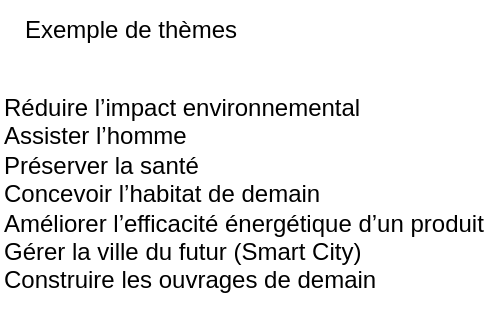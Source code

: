 <mxfile version="26.0.16">
  <diagram name="Page-1" id="z2Rc-5RE6AZ-qT2BzkB0">
    <mxGraphModel dx="1434" dy="738" grid="1" gridSize="10" guides="1" tooltips="1" connect="1" arrows="1" fold="1" page="1" pageScale="1" pageWidth="827" pageHeight="1169" math="0" shadow="0">
      <root>
        <mxCell id="0" />
        <mxCell id="1" parent="0" />
        <mxCell id="rMxz_erbiLFMN3bIZCxw-1" value="Réduire l’impact environnemental&lt;br&gt;Assister l’homme&lt;br&gt;Préserver la santé&lt;br&gt;Concevoir l’habitat de demain&lt;br&gt;Améliorer l’efficacité énergétique d’un produit&lt;br&gt;Gérer la ville du futur (Smart City)&lt;br&gt;Construire les ouvrages de demain" style="text;whiteSpace=wrap;html=1;" vertex="1" parent="1">
          <mxGeometry x="50" y="120" width="250" height="120" as="geometry" />
        </mxCell>
        <mxCell id="rMxz_erbiLFMN3bIZCxw-2" value="Exemple de thèmes" style="text;html=1;align=center;verticalAlign=middle;resizable=0;points=[];autosize=1;strokeColor=none;fillColor=none;" vertex="1" parent="1">
          <mxGeometry x="50" y="80" width="130" height="30" as="geometry" />
        </mxCell>
      </root>
    </mxGraphModel>
  </diagram>
</mxfile>
